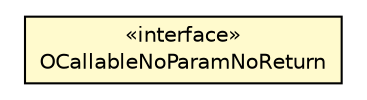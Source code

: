 #!/usr/local/bin/dot
#
# Class diagram 
# Generated by UMLGraph version R5_6-24-gf6e263 (http://www.umlgraph.org/)
#

digraph G {
	edge [fontname="Helvetica",fontsize=10,labelfontname="Helvetica",labelfontsize=10];
	node [fontname="Helvetica",fontsize=10,shape=plaintext];
	nodesep=0.25;
	ranksep=0.5;
	// com.orientechnologies.common.util.OCallableNoParamNoReturn
	c817144 [label=<<table title="com.orientechnologies.common.util.OCallableNoParamNoReturn" border="0" cellborder="1" cellspacing="0" cellpadding="2" port="p" bgcolor="lemonChiffon" href="./OCallableNoParamNoReturn.html">
		<tr><td><table border="0" cellspacing="0" cellpadding="1">
<tr><td align="center" balign="center"> &#171;interface&#187; </td></tr>
<tr><td align="center" balign="center"> OCallableNoParamNoReturn </td></tr>
		</table></td></tr>
		</table>>, URL="./OCallableNoParamNoReturn.html", fontname="Helvetica", fontcolor="black", fontsize=10.0];
}

